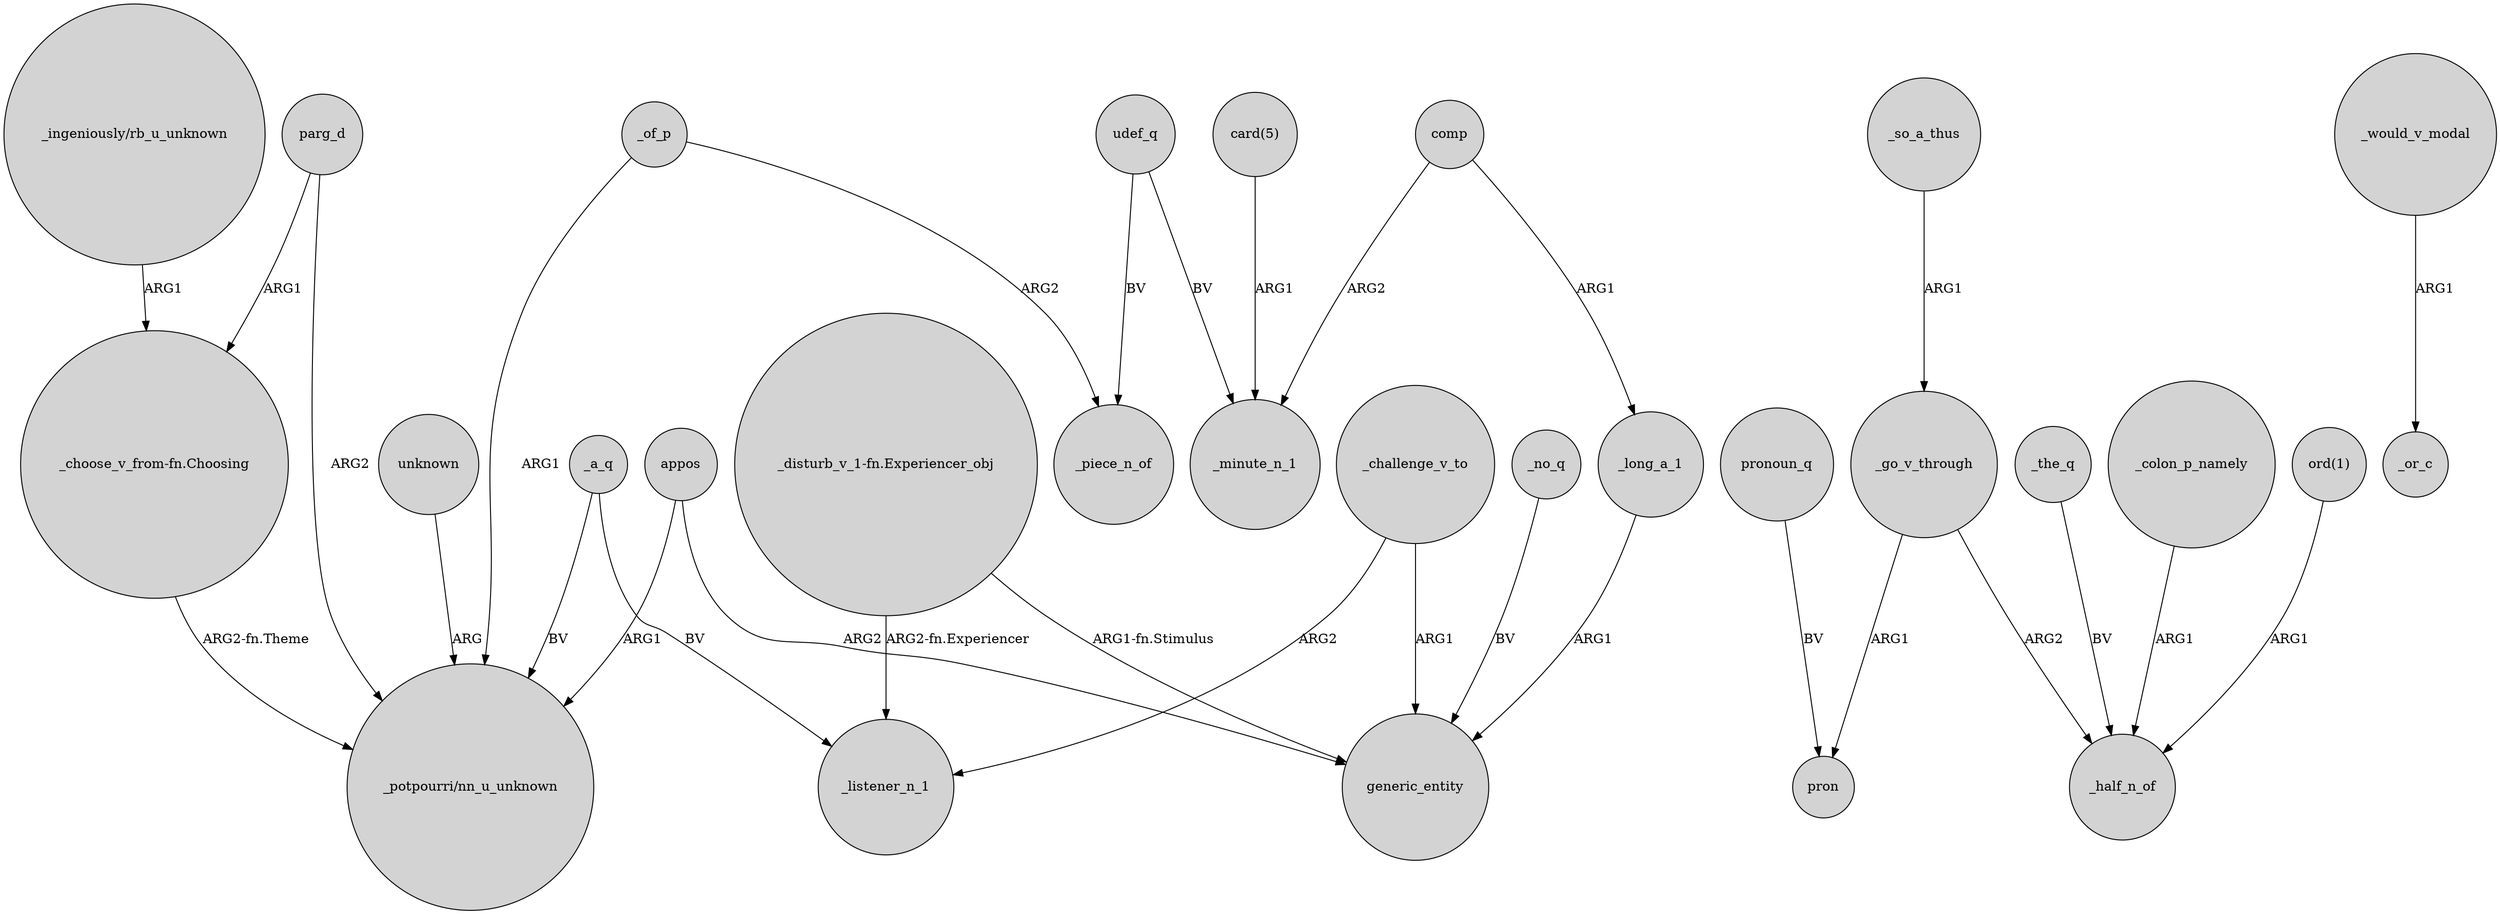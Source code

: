 digraph {
	node [shape=circle style=filled]
	_a_q -> _listener_n_1 [label=BV]
	parg_d -> "_choose_v_from-fn.Choosing" [label=ARG1]
	_of_p -> "_potpourri/nn_u_unknown" [label=ARG1]
	_of_p -> _piece_n_of [label=ARG2]
	_go_v_through -> pron [label=ARG1]
	_would_v_modal -> _or_c [label=ARG1]
	"_ingeniously/rb_u_unknown" -> "_choose_v_from-fn.Choosing" [label=ARG1]
	unknown -> "_potpourri/nn_u_unknown" [label=ARG]
	appos -> generic_entity [label=ARG2]
	"card(5)" -> _minute_n_1 [label=ARG1]
	udef_q -> _minute_n_1 [label=BV]
	appos -> "_potpourri/nn_u_unknown" [label=ARG1]
	_no_q -> generic_entity [label=BV]
	"_disturb_v_1-fn.Experiencer_obj" -> generic_entity [label="ARG1-fn.Stimulus"]
	udef_q -> _piece_n_of [label=BV]
	_a_q -> "_potpourri/nn_u_unknown" [label=BV]
	_long_a_1 -> generic_entity [label=ARG1]
	pronoun_q -> pron [label=BV]
	_colon_p_namely -> _half_n_of [label=ARG1]
	"ord(1)" -> _half_n_of [label=ARG1]
	_challenge_v_to -> _listener_n_1 [label=ARG2]
	_so_a_thus -> _go_v_through [label=ARG1]
	_go_v_through -> _half_n_of [label=ARG2]
	"_disturb_v_1-fn.Experiencer_obj" -> _listener_n_1 [label="ARG2-fn.Experiencer"]
	_the_q -> _half_n_of [label=BV]
	parg_d -> "_potpourri/nn_u_unknown" [label=ARG2]
	"_choose_v_from-fn.Choosing" -> "_potpourri/nn_u_unknown" [label="ARG2-fn.Theme"]
	_challenge_v_to -> generic_entity [label=ARG1]
	comp -> _long_a_1 [label=ARG1]
	comp -> _minute_n_1 [label=ARG2]
}
